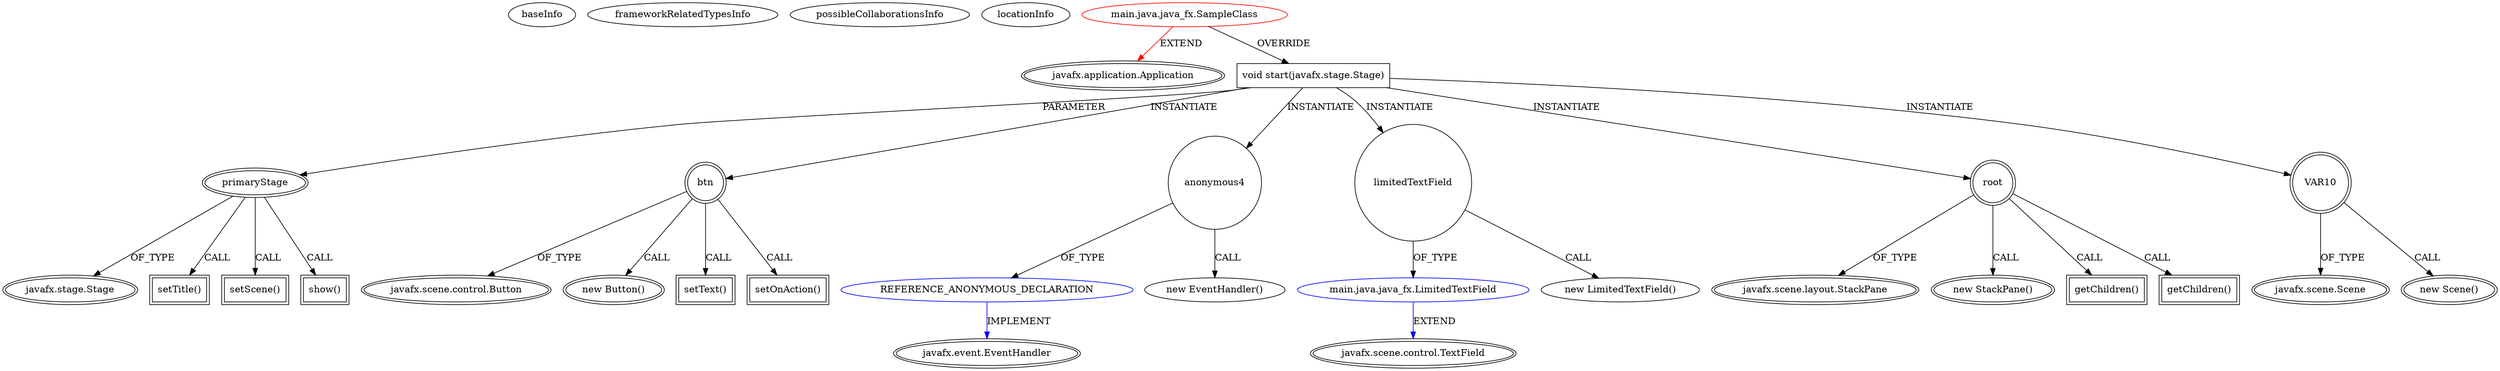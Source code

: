 digraph {
baseInfo[graphId=325,category="extension_graph",isAnonymous=false,possibleRelation=true]
frameworkRelatedTypesInfo[0="javafx.application.Application"]
possibleCollaborationsInfo[0="325~OVERRIDING_METHOD_DECLARATION-INSTANTIATION-~javafx.application.Application ~javafx.event.EventHandler ~false~true",1="325~OVERRIDING_METHOD_DECLARATION-INSTANTIATION-~javafx.application.Application ~javafx.scene.control.TextField ~false~false"]
locationInfo[projectName="DanielMichalski-work-utils",filePath="/DanielMichalski-work-utils/work-utils-master/src/main/java/java_fx/SampleClass.java",contextSignature="SampleClass",graphId="325"]
0[label="main.java.java_fx.SampleClass",vertexType="ROOT_CLIENT_CLASS_DECLARATION",isFrameworkType=false,color=red]
1[label="javafx.application.Application",vertexType="FRAMEWORK_CLASS_TYPE",isFrameworkType=true,peripheries=2]
2[label="void start(javafx.stage.Stage)",vertexType="OVERRIDING_METHOD_DECLARATION",isFrameworkType=false,shape=box]
3[label="primaryStage",vertexType="PARAMETER_DECLARATION",isFrameworkType=true,peripheries=2]
4[label="javafx.stage.Stage",vertexType="FRAMEWORK_CLASS_TYPE",isFrameworkType=true,peripheries=2]
6[label="setTitle()",vertexType="INSIDE_CALL",isFrameworkType=true,peripheries=2,shape=box]
8[label="btn",vertexType="VARIABLE_EXPRESION",isFrameworkType=true,peripheries=2,shape=circle]
9[label="javafx.scene.control.Button",vertexType="FRAMEWORK_CLASS_TYPE",isFrameworkType=true,peripheries=2]
7[label="new Button()",vertexType="CONSTRUCTOR_CALL",isFrameworkType=true,peripheries=2]
11[label="setText()",vertexType="INSIDE_CALL",isFrameworkType=true,peripheries=2,shape=box]
13[label="setOnAction()",vertexType="INSIDE_CALL",isFrameworkType=true,peripheries=2,shape=box]
15[label="anonymous4",vertexType="VARIABLE_EXPRESION",isFrameworkType=false,shape=circle]
16[label="REFERENCE_ANONYMOUS_DECLARATION",vertexType="REFERENCE_ANONYMOUS_DECLARATION",isFrameworkType=false,color=blue]
17[label="javafx.event.EventHandler",vertexType="FRAMEWORK_INTERFACE_TYPE",isFrameworkType=true,peripheries=2]
14[label="new EventHandler()",vertexType="CONSTRUCTOR_CALL",isFrameworkType=false]
19[label="limitedTextField",vertexType="VARIABLE_EXPRESION",isFrameworkType=false,shape=circle]
20[label="main.java.java_fx.LimitedTextField",vertexType="REFERENCE_CLIENT_CLASS_DECLARATION",isFrameworkType=false,color=blue]
21[label="javafx.scene.control.TextField",vertexType="FRAMEWORK_CLASS_TYPE",isFrameworkType=true,peripheries=2]
18[label="new LimitedTextField()",vertexType="CONSTRUCTOR_CALL",isFrameworkType=false]
23[label="root",vertexType="VARIABLE_EXPRESION",isFrameworkType=true,peripheries=2,shape=circle]
24[label="javafx.scene.layout.StackPane",vertexType="FRAMEWORK_CLASS_TYPE",isFrameworkType=true,peripheries=2]
22[label="new StackPane()",vertexType="CONSTRUCTOR_CALL",isFrameworkType=true,peripheries=2]
26[label="getChildren()",vertexType="INSIDE_CALL",isFrameworkType=true,peripheries=2,shape=box]
28[label="getChildren()",vertexType="INSIDE_CALL",isFrameworkType=true,peripheries=2,shape=box]
30[label="setScene()",vertexType="INSIDE_CALL",isFrameworkType=true,peripheries=2,shape=box]
32[label="VAR10",vertexType="VARIABLE_EXPRESION",isFrameworkType=true,peripheries=2,shape=circle]
33[label="javafx.scene.Scene",vertexType="FRAMEWORK_CLASS_TYPE",isFrameworkType=true,peripheries=2]
31[label="new Scene()",vertexType="CONSTRUCTOR_CALL",isFrameworkType=true,peripheries=2]
35[label="show()",vertexType="INSIDE_CALL",isFrameworkType=true,peripheries=2,shape=box]
0->1[label="EXTEND",color=red]
0->2[label="OVERRIDE"]
3->4[label="OF_TYPE"]
2->3[label="PARAMETER"]
3->6[label="CALL"]
2->8[label="INSTANTIATE"]
8->9[label="OF_TYPE"]
8->7[label="CALL"]
8->11[label="CALL"]
8->13[label="CALL"]
2->15[label="INSTANTIATE"]
16->17[label="IMPLEMENT",color=blue]
15->16[label="OF_TYPE"]
15->14[label="CALL"]
2->19[label="INSTANTIATE"]
20->21[label="EXTEND",color=blue]
19->20[label="OF_TYPE"]
19->18[label="CALL"]
2->23[label="INSTANTIATE"]
23->24[label="OF_TYPE"]
23->22[label="CALL"]
23->26[label="CALL"]
23->28[label="CALL"]
3->30[label="CALL"]
2->32[label="INSTANTIATE"]
32->33[label="OF_TYPE"]
32->31[label="CALL"]
3->35[label="CALL"]
}

